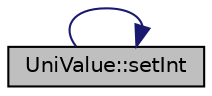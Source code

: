 digraph "UniValue::setInt"
{
  edge [fontname="Helvetica",fontsize="10",labelfontname="Helvetica",labelfontsize="10"];
  node [fontname="Helvetica",fontsize="10",shape=record];
  rankdir="LR";
  Node142 [label="UniValue::setInt",height=0.2,width=0.4,color="black", fillcolor="grey75", style="filled", fontcolor="black"];
  Node142 -> Node142 [color="midnightblue",fontsize="10",style="solid",fontname="Helvetica"];
}
